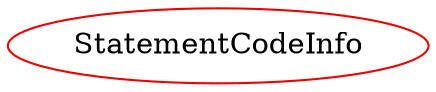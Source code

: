 digraph statementcodeinfo{
StatementCodeInfo	[shape=oval, color=red2, label="StatementCodeInfo"];
}
